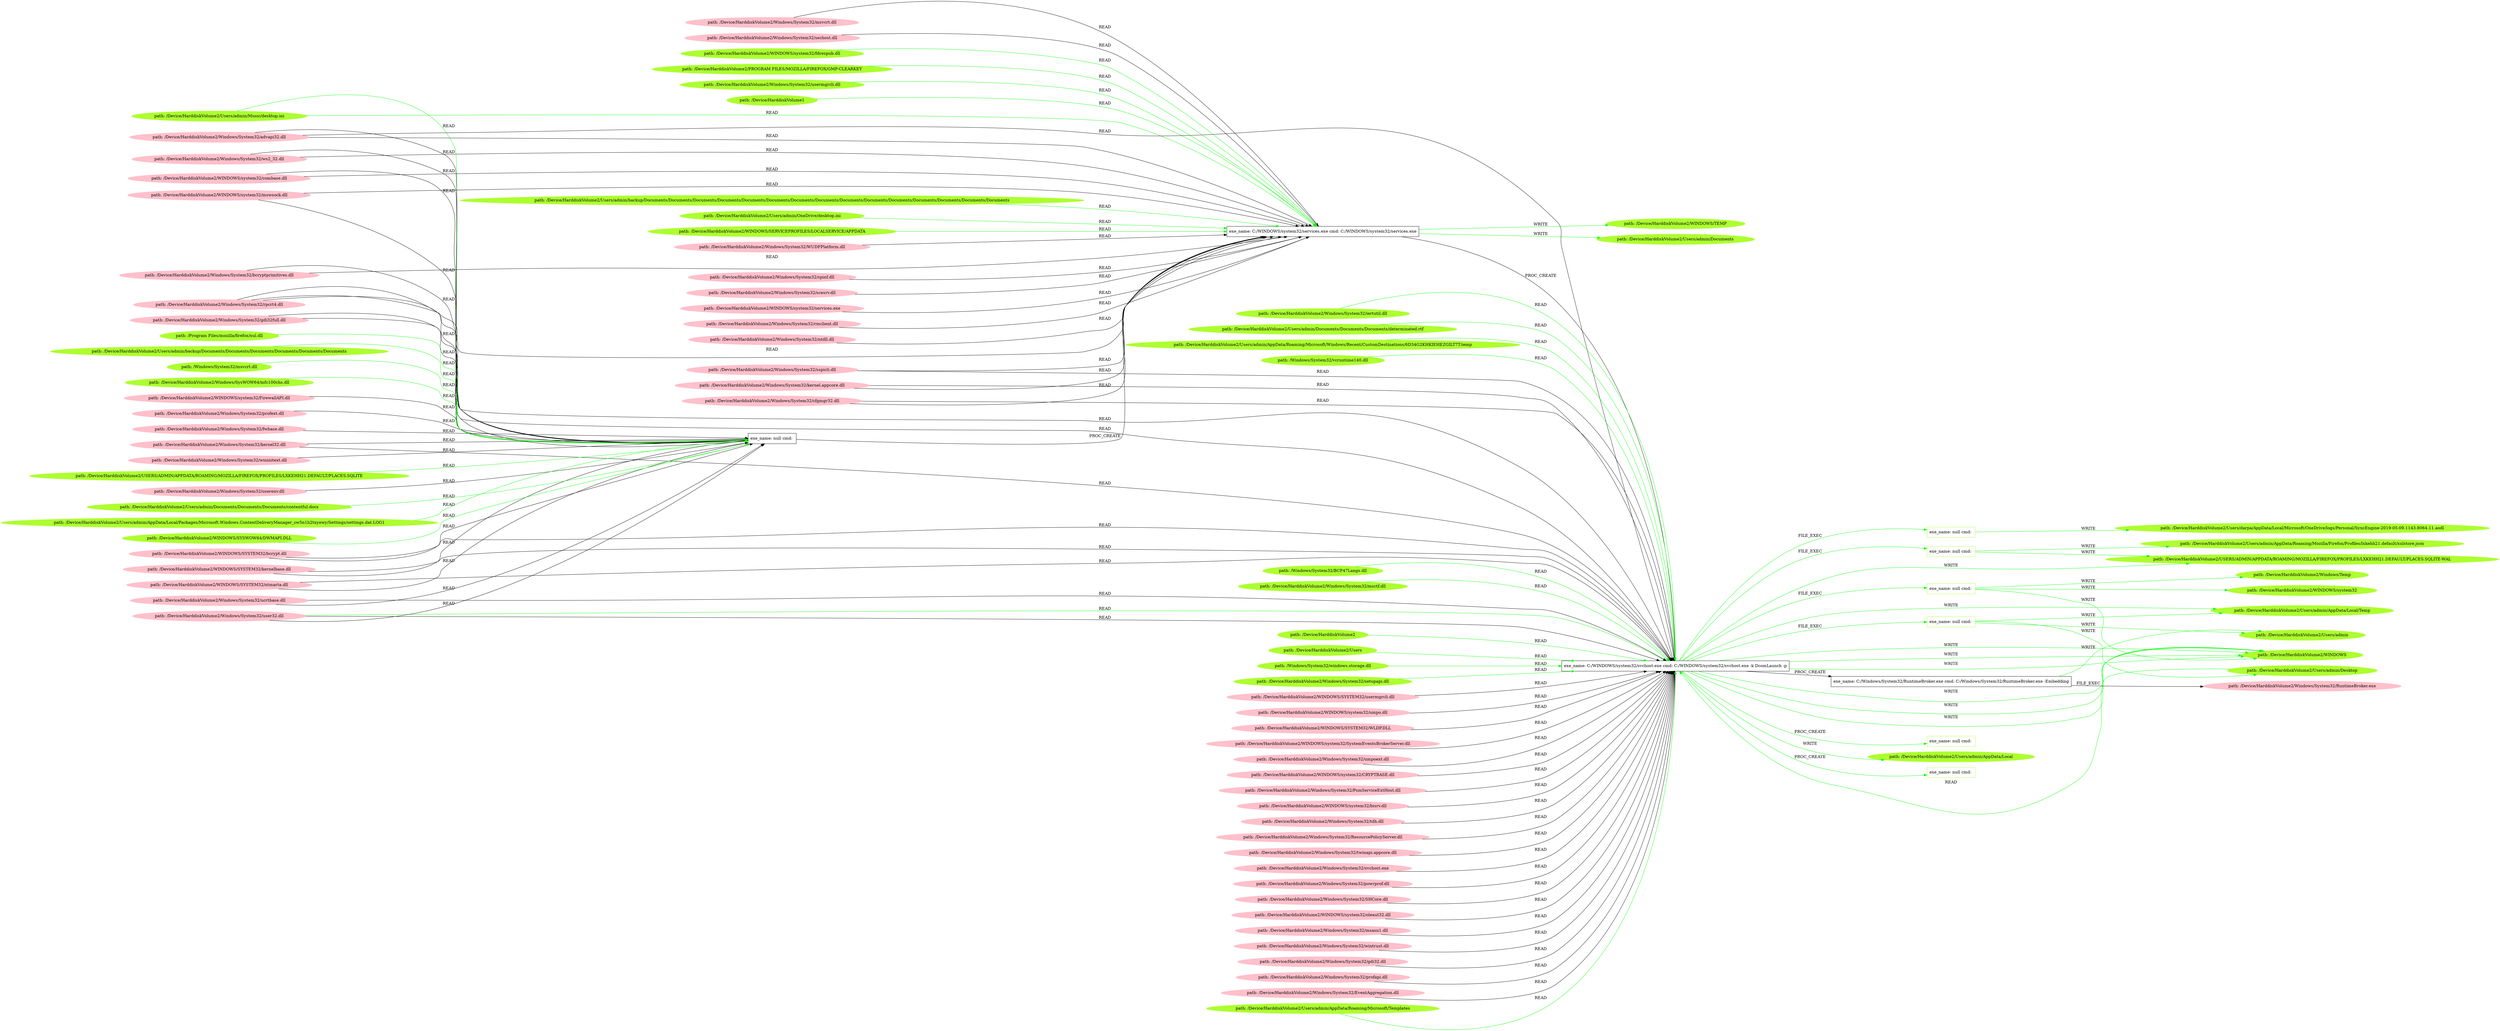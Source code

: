 digraph {
	rankdir=LR
	34 [label="exe_name: C:/WINDOWS/system32/svchost.exe cmd: C:/WINDOWS/system32/svchost.exe -k DcomLaunch -p" color=black shape=box style=solid]
	181 [label="exe_name: null cmd: " color=greenyellow shape=box style=solid]
	34 -> 181 [label=FILE_EXEC color=green]
	34 [label="exe_name: C:/WINDOWS/system32/svchost.exe cmd: C:/WINDOWS/system32/svchost.exe -k DcomLaunch -p" color=black shape=box style=solid]
	191 [label="exe_name: null cmd: " color=greenyellow shape=box style=solid]
	34 -> 191 [label=FILE_EXEC color=green]
	34 [label="exe_name: C:/WINDOWS/system32/svchost.exe cmd: C:/WINDOWS/system32/svchost.exe -k DcomLaunch -p" color=black shape=box style=solid]
	193 [label="exe_name: null cmd: " color=greenyellow shape=box style=solid]
	34 -> 193 [label=FILE_EXEC color=green]
	34 [label="exe_name: C:/WINDOWS/system32/svchost.exe cmd: C:/WINDOWS/system32/svchost.exe -k DcomLaunch -p" color=black shape=box style=solid]
	199 [label="exe_name: null cmd: " color=greenyellow shape=box style=solid]
	34 -> 199 [label=FILE_EXEC color=green]
	164 [label="path: /Device/HarddiskVolume1" color=greenyellow shape=oval style=filled]
	38 [label="exe_name: C:/WINDOWS/system32/services.exe cmd: C:/WINDOWS/system32/services.exe" color=black shape=box style=solid]
	164 -> 38 [label=READ color=green]
	185 [label="path: /Device/HarddiskVolume2" color=greenyellow shape=oval style=filled]
	34 [label="exe_name: C:/WINDOWS/system32/svchost.exe cmd: C:/WINDOWS/system32/svchost.exe -k DcomLaunch -p" color=black shape=box style=solid]
	185 -> 34 [label=READ color=green]
	177 [label="path: /Device/HarddiskVolume2/Users" color=greenyellow shape=oval style=filled]
	34 [label="exe_name: C:/WINDOWS/system32/svchost.exe cmd: C:/WINDOWS/system32/svchost.exe -k DcomLaunch -p" color=black shape=box style=solid]
	177 -> 34 [label=READ color=green]
	155 [label="path: /Device/HarddiskVolume2/Users/admin/backup/Documents/Documents/Documents/Documents/Documents/Documents" color=greenyellow shape=oval style=filled]
	39 [label="exe_name: null cmd: " color=black shape=box style=solid]
	155 -> 39 [label=READ color=green]
	168 [label="path: /Device/HarddiskVolume2/Users/admin/backup/Documents/Documents/Documents/Documents/Documents/Documents/Documents/Documents/Documents/Documents/Documents/Documents/Documents/Documents/Documents" color=greenyellow shape=oval style=filled]
	38 [label="exe_name: C:/WINDOWS/system32/services.exe cmd: C:/WINDOWS/system32/services.exe" color=black shape=box style=solid]
	168 -> 38 [label=READ color=green]
	103 [label="path: /Device/HarddiskVolume2/Windows/System32/user32.dll" color=pink shape=oval style=filled]
	34 [label="exe_name: C:/WINDOWS/system32/svchost.exe cmd: C:/WINDOWS/system32/svchost.exe -k DcomLaunch -p" color=black shape=box style=solid]
	103 -> 34 [label=READ color=green]
	172 [label="path: /Device/HarddiskVolume2/Users/admin/Desktop" color=greenyellow shape=oval style=filled]
	34 [label="exe_name: C:/WINDOWS/system32/svchost.exe cmd: C:/WINDOWS/system32/svchost.exe -k DcomLaunch -p" color=black shape=box style=solid]
	172 -> 34 [label=READ color=green]
	158 [label="path: /Device/HarddiskVolume2/Users/admin/Music/desktop.ini" color=greenyellow shape=oval style=filled]
	38 [label="exe_name: C:/WINDOWS/system32/services.exe cmd: C:/WINDOWS/system32/services.exe" color=black shape=box style=solid]
	158 -> 38 [label=READ color=green]
	158 [label="path: /Device/HarddiskVolume2/Users/admin/Music/desktop.ini" color=greenyellow shape=oval style=filled]
	39 [label="exe_name: null cmd: " color=black shape=box style=solid]
	158 -> 39 [label=READ color=green]
	176 [label="path: /Windows/System32/windows.storage.dll" color=greenyellow shape=oval style=filled]
	34 [label="exe_name: C:/WINDOWS/system32/svchost.exe cmd: C:/WINDOWS/system32/svchost.exe -k DcomLaunch -p" color=black shape=box style=solid]
	176 -> 34 [label=READ color=green]
	171 [label="path: /Device/HarddiskVolume2/Windows/System32/setupapi.dll" color=greenyellow shape=oval style=filled]
	34 [label="exe_name: C:/WINDOWS/system32/svchost.exe cmd: C:/WINDOWS/system32/svchost.exe -k DcomLaunch -p" color=black shape=box style=solid]
	171 -> 34 [label=READ color=green]
	163 [label="path: /Device/HarddiskVolume2/Users/admin/OneDrive/desktop.ini" color=greenyellow shape=oval style=filled]
	38 [label="exe_name: C:/WINDOWS/system32/services.exe cmd: C:/WINDOWS/system32/services.exe" color=black shape=box style=solid]
	163 -> 38 [label=READ color=green]
	160 [label="path: /Device/HarddiskVolume2/WINDOWS/SERVICEPROFILES/LOCALSERVICE/APPDATA" color=greenyellow shape=oval style=filled]
	38 [label="exe_name: C:/WINDOWS/system32/services.exe cmd: C:/WINDOWS/system32/services.exe" color=black shape=box style=solid]
	160 -> 38 [label=READ color=green]
	150 [label="path: /Device/HarddiskVolume2/Windows/SysWOW64/mfc100chs.dll" color=greenyellow shape=oval style=filled]
	39 [label="exe_name: null cmd: " color=black shape=box style=solid]
	150 -> 39 [label=READ color=green]
	51 [label="path: /Device/HarddiskVolume2/WINDOWS/system32/FirewallAPI.dll" color=pink shape=oval style=filled]
	39 [label="exe_name: null cmd: " color=black shape=box style=solid]
	51 -> 39 [label=READ color=black]
	53 [label="path: /Device/HarddiskVolume2/Windows/System32/profext.dll" color=pink shape=oval style=filled]
	39 [label="exe_name: null cmd: " color=black shape=box style=solid]
	53 -> 39 [label=READ color=black]
	6 [label="path: /Device/HarddiskVolume2/Windows/System32/fwbase.dll" color=pink shape=oval style=filled]
	39 [label="exe_name: null cmd: " color=black shape=box style=solid]
	6 -> 39 [label=READ color=black]
	7 [label="path: /Device/HarddiskVolume2/Windows/System32/wininitext.dll" color=pink shape=oval style=filled]
	39 [label="exe_name: null cmd: " color=black shape=box style=solid]
	7 -> 39 [label=READ color=black]
	88 [label="path: /Device/HarddiskVolume2/Windows/System32/ws2_32.dll" color=pink shape=oval style=filled]
	39 [label="exe_name: null cmd: " color=black shape=box style=solid]
	88 -> 39 [label=READ color=black]
	97 [label="path: /Device/HarddiskVolume2/WINDOWS/SYSTEM32/bcrypt.dll" color=pink shape=oval style=filled]
	39 [label="exe_name: null cmd: " color=black shape=box style=solid]
	97 -> 39 [label=READ color=black]
	101 [label="path: /Device/HarddiskVolume2/Windows/System32/gdi32full.dll" color=pink shape=oval style=filled]
	39 [label="exe_name: null cmd: " color=black shape=box style=solid]
	101 -> 39 [label=READ color=black]
	103 [label="path: /Device/HarddiskVolume2/Windows/System32/user32.dll" color=pink shape=oval style=filled]
	39 [label="exe_name: null cmd: " color=black shape=box style=solid]
	103 -> 39 [label=READ color=black]
	105 [label="path: /Device/HarddiskVolume2/Windows/System32/userenv.dll" color=pink shape=oval style=filled]
	39 [label="exe_name: null cmd: " color=black shape=box style=solid]
	105 -> 39 [label=READ color=black]
	107 [label="path: /Device/HarddiskVolume2/Windows/System32/kernel32.dll" color=pink shape=oval style=filled]
	39 [label="exe_name: null cmd: " color=black shape=box style=solid]
	107 -> 39 [label=READ color=black]
	116 [label="path: /Device/HarddiskVolume2/WINDOWS/system32/combase.dll" color=pink shape=oval style=filled]
	39 [label="exe_name: null cmd: " color=black shape=box style=solid]
	116 -> 39 [label=READ color=black]
	119 [label="path: /Device/HarddiskVolume2/WINDOWS/system32/mswsock.dll" color=pink shape=oval style=filled]
	39 [label="exe_name: null cmd: " color=black shape=box style=solid]
	119 -> 39 [label=READ color=black]
	121 [label="path: /Device/HarddiskVolume2/WINDOWS/SYSTEM32/kernelbase.dll" color=pink shape=oval style=filled]
	39 [label="exe_name: null cmd: " color=black shape=box style=solid]
	121 -> 39 [label=READ color=black]
	128 [label="path: /Device/HarddiskVolume2/WINDOWS/SYSTEM32/ntmarta.dll" color=pink shape=oval style=filled]
	39 [label="exe_name: null cmd: " color=black shape=box style=solid]
	128 -> 39 [label=READ color=black]
	130 [label="path: /Device/HarddiskVolume2/Windows/System32/rpcrt4.dll" color=pink shape=oval style=filled]
	39 [label="exe_name: null cmd: " color=black shape=box style=solid]
	130 -> 39 [label=READ color=black]
	133 [label="path: /Device/HarddiskVolume2/Windows/System32/ucrtbase.dll" color=pink shape=oval style=filled]
	39 [label="exe_name: null cmd: " color=black shape=box style=solid]
	133 -> 39 [label=READ color=black]
	140 [label="path: /Device/HarddiskVolume2/Windows/System32/bcryptprimitives.dll" color=pink shape=oval style=filled]
	39 [label="exe_name: null cmd: " color=black shape=box style=solid]
	140 -> 39 [label=READ color=black]
	146 [label="path: /Device/HarddiskVolume2/Windows/System32/advapi32.dll" color=pink shape=oval style=filled]
	39 [label="exe_name: null cmd: " color=black shape=box style=solid]
	146 -> 39 [label=READ color=black]
	39 [label="exe_name: null cmd: " color=black shape=box style=solid]
	38 [label="exe_name: C:/WINDOWS/system32/services.exe cmd: C:/WINDOWS/system32/services.exe" color=black shape=box style=solid]
	39 -> 38 [label=PROC_CREATE color=black]
	66 [label="path: /Device/HarddiskVolume2/Windows/System32/WUDFPlatform.dll" color=pink shape=oval style=filled]
	38 [label="exe_name: C:/WINDOWS/system32/services.exe cmd: C:/WINDOWS/system32/services.exe" color=black shape=box style=solid]
	66 -> 38 [label=READ color=black]
	70 [label="path: /Device/HarddiskVolume2/Windows/System32/spinf.dll" color=pink shape=oval style=filled]
	38 [label="exe_name: C:/WINDOWS/system32/services.exe cmd: C:/WINDOWS/system32/services.exe" color=black shape=box style=solid]
	70 -> 38 [label=READ color=black]
	32 [label="path: /Device/HarddiskVolume2/Windows/System32/scesrv.dll" color=pink shape=oval style=filled]
	38 [label="exe_name: C:/WINDOWS/system32/services.exe cmd: C:/WINDOWS/system32/services.exe" color=black shape=box style=solid]
	32 -> 38 [label=READ color=black]
	86 [label="path: /Device/HarddiskVolume2/WINDOWS/system32/services.exe" color=pink shape=oval style=filled]
	38 [label="exe_name: C:/WINDOWS/system32/services.exe cmd: C:/WINDOWS/system32/services.exe" color=black shape=box style=solid]
	86 -> 38 [label=READ color=black]
	91 [label="path: /Device/HarddiskVolume2/Windows/System32/rmclient.dll" color=pink shape=oval style=filled]
	38 [label="exe_name: C:/WINDOWS/system32/services.exe cmd: C:/WINDOWS/system32/services.exe" color=black shape=box style=solid]
	91 -> 38 [label=READ color=black]
	119 [label="path: /Device/HarddiskVolume2/WINDOWS/system32/mswsock.dll" color=pink shape=oval style=filled]
	38 [label="exe_name: C:/WINDOWS/system32/services.exe cmd: C:/WINDOWS/system32/services.exe" color=black shape=box style=solid]
	119 -> 38 [label=READ color=black]
	143 [label="path: /Device/HarddiskVolume2/Windows/System32/sspicli.dll" color=pink shape=oval style=filled]
	38 [label="exe_name: C:/WINDOWS/system32/services.exe cmd: C:/WINDOWS/system32/services.exe" color=black shape=box style=solid]
	143 -> 38 [label=READ color=black]
	83 [label="path: /Device/HarddiskVolume2/Windows/System32/ntdll.dll" color=pink shape=oval style=filled]
	38 [label="exe_name: C:/WINDOWS/system32/services.exe cmd: C:/WINDOWS/system32/services.exe" color=black shape=box style=solid]
	83 -> 38 [label=READ color=black]
	88 [label="path: /Device/HarddiskVolume2/Windows/System32/ws2_32.dll" color=pink shape=oval style=filled]
	38 [label="exe_name: C:/WINDOWS/system32/services.exe cmd: C:/WINDOWS/system32/services.exe" color=black shape=box style=solid]
	88 -> 38 [label=READ color=black]
	95 [label="path: /Device/HarddiskVolume2/Windows/System32/msvcrt.dll" color=pink shape=oval style=filled]
	38 [label="exe_name: C:/WINDOWS/system32/services.exe cmd: C:/WINDOWS/system32/services.exe" color=black shape=box style=solid]
	95 -> 38 [label=READ color=black]
	99 [label="path: /Device/HarddiskVolume2/Windows/System32/kernel.appcore.dll" color=pink shape=oval style=filled]
	38 [label="exe_name: C:/WINDOWS/system32/services.exe cmd: C:/WINDOWS/system32/services.exe" color=black shape=box style=solid]
	99 -> 38 [label=READ color=black]
	111 [label="path: /Device/HarddiskVolume2/Windows/System32/sechost.dll" color=pink shape=oval style=filled]
	38 [label="exe_name: C:/WINDOWS/system32/services.exe cmd: C:/WINDOWS/system32/services.exe" color=black shape=box style=solid]
	111 -> 38 [label=READ color=black]
	116 [label="path: /Device/HarddiskVolume2/WINDOWS/system32/combase.dll" color=pink shape=oval style=filled]
	38 [label="exe_name: C:/WINDOWS/system32/services.exe cmd: C:/WINDOWS/system32/services.exe" color=black shape=box style=solid]
	116 -> 38 [label=READ color=black]
	130 [label="path: /Device/HarddiskVolume2/Windows/System32/rpcrt4.dll" color=pink shape=oval style=filled]
	38 [label="exe_name: C:/WINDOWS/system32/services.exe cmd: C:/WINDOWS/system32/services.exe" color=black shape=box style=solid]
	130 -> 38 [label=READ color=black]
	136 [label="path: /Device/HarddiskVolume2/Windows/System32/cfgmgr32.dll" color=pink shape=oval style=filled]
	38 [label="exe_name: C:/WINDOWS/system32/services.exe cmd: C:/WINDOWS/system32/services.exe" color=black shape=box style=solid]
	136 -> 38 [label=READ color=black]
	140 [label="path: /Device/HarddiskVolume2/Windows/System32/bcryptprimitives.dll" color=pink shape=oval style=filled]
	38 [label="exe_name: C:/WINDOWS/system32/services.exe cmd: C:/WINDOWS/system32/services.exe" color=black shape=box style=solid]
	140 -> 38 [label=READ color=black]
	146 [label="path: /Device/HarddiskVolume2/Windows/System32/advapi32.dll" color=pink shape=oval style=filled]
	38 [label="exe_name: C:/WINDOWS/system32/services.exe cmd: C:/WINDOWS/system32/services.exe" color=black shape=box style=solid]
	146 -> 38 [label=READ color=black]
	38 [label="exe_name: C:/WINDOWS/system32/services.exe cmd: C:/WINDOWS/system32/services.exe" color=black shape=box style=solid]
	34 [label="exe_name: C:/WINDOWS/system32/svchost.exe cmd: C:/WINDOWS/system32/svchost.exe -k DcomLaunch -p" color=black shape=box style=solid]
	38 -> 34 [label=PROC_CREATE color=black]
	44 [label="path: /Device/HarddiskVolume2/WINDOWS/SYSTEM32/usermgrcli.dll" color=pink shape=oval style=filled]
	34 [label="exe_name: C:/WINDOWS/system32/svchost.exe cmd: C:/WINDOWS/system32/svchost.exe -k DcomLaunch -p" color=black shape=box style=solid]
	44 -> 34 [label=READ color=black]
	46 [label="path: /Device/HarddiskVolume2/WINDOWS/system32/umpo.dll" color=pink shape=oval style=filled]
	34 [label="exe_name: C:/WINDOWS/system32/svchost.exe cmd: C:/WINDOWS/system32/svchost.exe -k DcomLaunch -p" color=black shape=box style=solid]
	46 -> 34 [label=READ color=black]
	58 [label="path: /Device/HarddiskVolume2/WINDOWS/SYSTEM32/WLDP.DLL" color=pink shape=oval style=filled]
	34 [label="exe_name: C:/WINDOWS/system32/svchost.exe cmd: C:/WINDOWS/system32/svchost.exe -k DcomLaunch -p" color=black shape=box style=solid]
	58 -> 34 [label=READ color=black]
	15 [label="path: /Device/HarddiskVolume2/WINDOWS/system32/SystemEventsBrokerServer.dll" color=pink shape=oval style=filled]
	34 [label="exe_name: C:/WINDOWS/system32/svchost.exe cmd: C:/WINDOWS/system32/svchost.exe -k DcomLaunch -p" color=black shape=box style=solid]
	15 -> 34 [label=READ color=black]
	62 [label="path: /Device/HarddiskVolume2/Windows/System32/umpoext.dll" color=pink shape=oval style=filled]
	34 [label="exe_name: C:/WINDOWS/system32/svchost.exe cmd: C:/WINDOWS/system32/svchost.exe -k DcomLaunch -p" color=black shape=box style=solid]
	62 -> 34 [label=READ color=black]
	63 [label="path: /Device/HarddiskVolume2/WINDOWS/system32/CRYPTBASE.dll" color=pink shape=oval style=filled]
	34 [label="exe_name: C:/WINDOWS/system32/svchost.exe cmd: C:/WINDOWS/system32/svchost.exe -k DcomLaunch -p" color=black shape=box style=solid]
	63 -> 34 [label=READ color=black]
	25 [label="path: /Device/HarddiskVolume2/Windows/System32/PsmServiceExtHost.dll" color=pink shape=oval style=filled]
	34 [label="exe_name: C:/WINDOWS/system32/svchost.exe cmd: C:/WINDOWS/system32/svchost.exe -k DcomLaunch -p" color=black shape=box style=solid]
	25 -> 34 [label=READ color=black]
	27 [label="path: /Device/HarddiskVolume2/WINDOWS/system32/bisrv.dll" color=pink shape=oval style=filled]
	34 [label="exe_name: C:/WINDOWS/system32/svchost.exe cmd: C:/WINDOWS/system32/svchost.exe -k DcomLaunch -p" color=black shape=box style=solid]
	27 -> 34 [label=READ color=black]
	74 [label="path: /Device/HarddiskVolume2/Windows/System32/tdh.dll" color=pink shape=oval style=filled]
	34 [label="exe_name: C:/WINDOWS/system32/svchost.exe cmd: C:/WINDOWS/system32/svchost.exe -k DcomLaunch -p" color=black shape=box style=solid]
	74 -> 34 [label=READ color=black]
	75 [label="path: /Device/HarddiskVolume2/Windows/System32/ResourcePolicyServer.dll" color=pink shape=oval style=filled]
	34 [label="exe_name: C:/WINDOWS/system32/svchost.exe cmd: C:/WINDOWS/system32/svchost.exe -k DcomLaunch -p" color=black shape=box style=solid]
	75 -> 34 [label=READ color=black]
	77 [label="path: /Device/HarddiskVolume2/Windows/System32/twinapi.appcore.dll" color=pink shape=oval style=filled]
	34 [label="exe_name: C:/WINDOWS/system32/svchost.exe cmd: C:/WINDOWS/system32/svchost.exe -k DcomLaunch -p" color=black shape=box style=solid]
	77 -> 34 [label=READ color=black]
	93 [label="path: /Device/HarddiskVolume2/Windows/System32/svchost.exe" color=pink shape=oval style=filled]
	34 [label="exe_name: C:/WINDOWS/system32/svchost.exe cmd: C:/WINDOWS/system32/svchost.exe -k DcomLaunch -p" color=black shape=box style=solid]
	93 -> 34 [label=READ color=black]
	97 [label="path: /Device/HarddiskVolume2/WINDOWS/SYSTEM32/bcrypt.dll" color=pink shape=oval style=filled]
	34 [label="exe_name: C:/WINDOWS/system32/svchost.exe cmd: C:/WINDOWS/system32/svchost.exe -k DcomLaunch -p" color=black shape=box style=solid]
	97 -> 34 [label=READ color=black]
	128 [label="path: /Device/HarddiskVolume2/WINDOWS/SYSTEM32/ntmarta.dll" color=pink shape=oval style=filled]
	34 [label="exe_name: C:/WINDOWS/system32/svchost.exe cmd: C:/WINDOWS/system32/svchost.exe -k DcomLaunch -p" color=black shape=box style=solid]
	128 -> 34 [label=READ color=black]
	10 [label="path: /Device/HarddiskVolume2/Windows/System32/powrprof.dll" color=pink shape=oval style=filled]
	34 [label="exe_name: C:/WINDOWS/system32/svchost.exe cmd: C:/WINDOWS/system32/svchost.exe -k DcomLaunch -p" color=black shape=box style=solid]
	10 -> 34 [label=READ color=black]
	16 [label="path: /Device/HarddiskVolume2/Windows/System32/SHCore.dll" color=pink shape=oval style=filled]
	34 [label="exe_name: C:/WINDOWS/system32/svchost.exe cmd: C:/WINDOWS/system32/svchost.exe -k DcomLaunch -p" color=black shape=box style=solid]
	16 -> 34 [label=READ color=black]
	20 [label="path: /Device/HarddiskVolume2/WINDOWS/system32/oleaut32.dll" color=pink shape=oval style=filled]
	34 [label="exe_name: C:/WINDOWS/system32/svchost.exe cmd: C:/WINDOWS/system32/svchost.exe -k DcomLaunch -p" color=black shape=box style=solid]
	20 -> 34 [label=READ color=black]
	23 [label="path: /Device/HarddiskVolume2/Windows/System32/msasn1.dll" color=pink shape=oval style=filled]
	34 [label="exe_name: C:/WINDOWS/system32/svchost.exe cmd: C:/WINDOWS/system32/svchost.exe -k DcomLaunch -p" color=black shape=box style=solid]
	23 -> 34 [label=READ color=black]
	35 [label="path: /Device/HarddiskVolume2/Windows/System32/wintrust.dll" color=pink shape=oval style=filled]
	34 [label="exe_name: C:/WINDOWS/system32/svchost.exe cmd: C:/WINDOWS/system32/svchost.exe -k DcomLaunch -p" color=black shape=box style=solid]
	35 -> 34 [label=READ color=black]
	79 [label="path: /Device/HarddiskVolume2/Windows/System32/gdi32.dll" color=pink shape=oval style=filled]
	34 [label="exe_name: C:/WINDOWS/system32/svchost.exe cmd: C:/WINDOWS/system32/svchost.exe -k DcomLaunch -p" color=black shape=box style=solid]
	79 -> 34 [label=READ color=black]
	99 [label="path: /Device/HarddiskVolume2/Windows/System32/kernel.appcore.dll" color=pink shape=oval style=filled]
	34 [label="exe_name: C:/WINDOWS/system32/svchost.exe cmd: C:/WINDOWS/system32/svchost.exe -k DcomLaunch -p" color=black shape=box style=solid]
	99 -> 34 [label=READ color=black]
	101 [label="path: /Device/HarddiskVolume2/Windows/System32/gdi32full.dll" color=pink shape=oval style=filled]
	34 [label="exe_name: C:/WINDOWS/system32/svchost.exe cmd: C:/WINDOWS/system32/svchost.exe -k DcomLaunch -p" color=black shape=box style=solid]
	101 -> 34 [label=READ color=black]
	103 [label="path: /Device/HarddiskVolume2/Windows/System32/user32.dll" color=pink shape=oval style=filled]
	34 [label="exe_name: C:/WINDOWS/system32/svchost.exe cmd: C:/WINDOWS/system32/svchost.exe -k DcomLaunch -p" color=black shape=box style=solid]
	103 -> 34 [label=READ color=black]
	107 [label="path: /Device/HarddiskVolume2/Windows/System32/kernel32.dll" color=pink shape=oval style=filled]
	34 [label="exe_name: C:/WINDOWS/system32/svchost.exe cmd: C:/WINDOWS/system32/svchost.exe -k DcomLaunch -p" color=black shape=box style=solid]
	107 -> 34 [label=READ color=black]
	113 [label="path: /Device/HarddiskVolume2/Windows/System32/profapi.dll" color=pink shape=oval style=filled]
	34 [label="exe_name: C:/WINDOWS/system32/svchost.exe cmd: C:/WINDOWS/system32/svchost.exe -k DcomLaunch -p" color=black shape=box style=solid]
	113 -> 34 [label=READ color=black]
	121 [label="path: /Device/HarddiskVolume2/WINDOWS/SYSTEM32/kernelbase.dll" color=pink shape=oval style=filled]
	34 [label="exe_name: C:/WINDOWS/system32/svchost.exe cmd: C:/WINDOWS/system32/svchost.exe -k DcomLaunch -p" color=black shape=box style=solid]
	121 -> 34 [label=READ color=black]
	124 [label="path: /Device/HarddiskVolume2/Windows/System32/EventAggregation.dll" color=pink shape=oval style=filled]
	34 [label="exe_name: C:/WINDOWS/system32/svchost.exe cmd: C:/WINDOWS/system32/svchost.exe -k DcomLaunch -p" color=black shape=box style=solid]
	124 -> 34 [label=READ color=black]
	130 [label="path: /Device/HarddiskVolume2/Windows/System32/rpcrt4.dll" color=pink shape=oval style=filled]
	34 [label="exe_name: C:/WINDOWS/system32/svchost.exe cmd: C:/WINDOWS/system32/svchost.exe -k DcomLaunch -p" color=black shape=box style=solid]
	130 -> 34 [label=READ color=black]
	133 [label="path: /Device/HarddiskVolume2/Windows/System32/ucrtbase.dll" color=pink shape=oval style=filled]
	34 [label="exe_name: C:/WINDOWS/system32/svchost.exe cmd: C:/WINDOWS/system32/svchost.exe -k DcomLaunch -p" color=black shape=box style=solid]
	133 -> 34 [label=READ color=black]
	136 [label="path: /Device/HarddiskVolume2/Windows/System32/cfgmgr32.dll" color=pink shape=oval style=filled]
	34 [label="exe_name: C:/WINDOWS/system32/svchost.exe cmd: C:/WINDOWS/system32/svchost.exe -k DcomLaunch -p" color=black shape=box style=solid]
	136 -> 34 [label=READ color=black]
	143 [label="path: /Device/HarddiskVolume2/Windows/System32/sspicli.dll" color=pink shape=oval style=filled]
	34 [label="exe_name: C:/WINDOWS/system32/svchost.exe cmd: C:/WINDOWS/system32/svchost.exe -k DcomLaunch -p" color=black shape=box style=solid]
	143 -> 34 [label=READ color=black]
	146 [label="path: /Device/HarddiskVolume2/Windows/System32/advapi32.dll" color=pink shape=oval style=filled]
	34 [label="exe_name: C:/WINDOWS/system32/svchost.exe cmd: C:/WINDOWS/system32/svchost.exe -k DcomLaunch -p" color=black shape=box style=solid]
	146 -> 34 [label=READ color=black]
	161 [label="path: /Device/HarddiskVolume2/WINDOWS/system32/fdrespub.dll" color=greenyellow shape=oval style=filled]
	38 [label="exe_name: C:/WINDOWS/system32/services.exe cmd: C:/WINDOWS/system32/services.exe" color=black shape=box style=solid]
	161 -> 38 [label=READ color=green]
	151 [label="path: /Device/HarddiskVolume2/Users/admin/Documents/Documents/Documents/contentful.docx" color=greenyellow shape=oval style=filled]
	39 [label="exe_name: null cmd: " color=black shape=box style=solid]
	151 -> 39 [label=READ color=green]
	188 [label="path: /Device/HarddiskVolume2/Users/admin/AppData/Roaming/Microsoft/Templates" color=greenyellow shape=oval style=filled]
	34 [label="exe_name: C:/WINDOWS/system32/svchost.exe cmd: C:/WINDOWS/system32/svchost.exe -k DcomLaunch -p" color=black shape=box style=solid]
	188 -> 34 [label=READ color=green]
	34 [label="exe_name: C:/WINDOWS/system32/svchost.exe cmd: C:/WINDOWS/system32/svchost.exe -k DcomLaunch -p" color=black shape=box style=solid]
	174 [label="path: /Device/HarddiskVolume2/WINDOWS" color=greenyellow shape=oval style=filled]
	34 -> 174 [label=WRITE color=green]
	162 [label="path: /Device/HarddiskVolume2/PROGRAM FILES/MOZILLA/FIREFOX/GMP-CLEARKEY" color=greenyellow shape=oval style=filled]
	38 [label="exe_name: C:/WINDOWS/system32/services.exe cmd: C:/WINDOWS/system32/services.exe" color=black shape=box style=solid]
	162 -> 38 [label=READ color=green]
	34 [label="exe_name: C:/WINDOWS/system32/svchost.exe cmd: C:/WINDOWS/system32/svchost.exe -k DcomLaunch -p" color=black shape=box style=solid]
	174 [label="path: /Device/HarddiskVolume2/WINDOWS" color=greenyellow shape=oval style=filled]
	34 -> 174 [label=WRITE color=green]
	173 [label="path: /Device/HarddiskVolume2/Windows/System32/iertutil.dll" color=greenyellow shape=oval style=filled]
	34 [label="exe_name: C:/WINDOWS/system32/svchost.exe cmd: C:/WINDOWS/system32/svchost.exe -k DcomLaunch -p" color=black shape=box style=solid]
	173 -> 34 [label=READ color=green]
	38 [label="exe_name: C:/WINDOWS/system32/services.exe cmd: C:/WINDOWS/system32/services.exe" color=black shape=box style=solid]
	159 [label="path: /Device/HarddiskVolume2/Users/admin/Documents" color=greenyellow shape=oval style=filled]
	38 -> 159 [label=WRITE color=green]
	34 [label="exe_name: C:/WINDOWS/system32/svchost.exe cmd: C:/WINDOWS/system32/svchost.exe -k DcomLaunch -p" color=black shape=box style=solid]
	0 [label="exe_name: C:/Windows/System32/RuntimeBroker.exe cmd: C:/Windows/System32/RuntimeBroker.exe -Embedding" color=black shape=box style=solid]
	34 -> 0 [label=PROC_CREATE color=black]
	0 [label="exe_name: C:/Windows/System32/RuntimeBroker.exe cmd: C:/Windows/System32/RuntimeBroker.exe -Embedding" color=black shape=box style=solid]
	36 [label="path: /Device/HarddiskVolume2/Windows/System32/RuntimeBroker.exe" color=pink shape=oval style=filled]
	0 -> 36 [label=FILE_EXEC color=black]
	170 [label="path: /Device/HarddiskVolume2/Users/admin/Documents/Documents/Documents/determinated.rtf" color=greenyellow shape=oval style=filled]
	34 [label="exe_name: C:/WINDOWS/system32/svchost.exe cmd: C:/WINDOWS/system32/svchost.exe -k DcomLaunch -p" color=black shape=box style=solid]
	170 -> 34 [label=READ color=green]
	34 [label="exe_name: C:/WINDOWS/system32/svchost.exe cmd: C:/WINDOWS/system32/svchost.exe -k DcomLaunch -p" color=black shape=box style=solid]
	180 [label="path: /Device/HarddiskVolume2/Users/admin/AppData/Local/Temp" color=greenyellow shape=oval style=filled]
	34 -> 180 [label=WRITE color=green]
	38 [label="exe_name: C:/WINDOWS/system32/services.exe cmd: C:/WINDOWS/system32/services.exe" color=black shape=box style=solid]
	165 [label="path: /Device/HarddiskVolume2/WINDOWS/TEMP" color=greenyellow shape=oval style=filled]
	38 -> 165 [label=WRITE color=green]
	191 [label="exe_name: null cmd: " color=greenyellow shape=box style=solid]
	192 [label="path: /Device/HarddiskVolume2/Users/darpa/AppData/Local/Microsoft/OneDrive/logs/Personal/SyncEngine-2019-05-09.1143.8064.11.aodl" color=greenyellow shape=oval style=filled]
	191 -> 192 [label=WRITE color=green]
	154 [label="path: /Device/HarddiskVolume2/Users/admin/AppData/Local/Packages/Microsoft.Windows.ContentDeliveryManager_cw5n1h2txyewy/Settings/settings.dat.LOG1" color=greenyellow shape=oval style=filled]
	39 [label="exe_name: null cmd: " color=black shape=box style=solid]
	154 -> 39 [label=READ color=green]
	187 [label="path: /Device/HarddiskVolume2/Users/admin/AppData/Roaming/Microsoft/Windows/Recent/CustomDestinations/6D34G2KHKIEHEZGILT7T.temp" color=greenyellow shape=oval style=filled]
	34 [label="exe_name: C:/WINDOWS/system32/svchost.exe cmd: C:/WINDOWS/system32/svchost.exe -k DcomLaunch -p" color=black shape=box style=solid]
	187 -> 34 [label=READ color=green]
	152 [label="path: /Device/HarddiskVolume2/WINDOWS/SYSWOW64/DWMAPI.DLL" color=greenyellow shape=oval style=filled]
	39 [label="exe_name: null cmd: " color=black shape=box style=solid]
	152 -> 39 [label=READ color=green]
	181 [label="exe_name: null cmd: " color=greenyellow shape=box style=solid]
	182 [label="path: /Device/HarddiskVolume2/USERS/ADMIN/APPDATA/ROAMING/MOZILLA/FIREFOX/PROFILES/LXKEHH21.DEFAULT/PLACES.SQLITE-WAL" color=greenyellow shape=oval style=filled]
	181 -> 182 [label=WRITE color=green]
	181 [label="exe_name: null cmd: " color=greenyellow shape=box style=solid]
	183 [label="path: /Device/HarddiskVolume2/Users/admin/AppData/Roaming/Mozilla/Firefox/Profiles/lxkehh21.default/xulstore.json" color=greenyellow shape=oval style=filled]
	181 -> 183 [label=WRITE color=green]
	0 [label="exe_name: C:/Windows/System32/RuntimeBroker.exe cmd: C:/Windows/System32/RuntimeBroker.exe -Embedding" color=black shape=box style=solid]
	195 [label="path: /Device/HarddiskVolume2/Users/admin" color=greenyellow shape=oval style=filled]
	0 -> 195 [label=WRITE color=green]
	157 [label="path: /Program Files/mozilla/firefox/xul.dll" color=greenyellow shape=oval style=filled]
	39 [label="exe_name: null cmd: " color=black shape=box style=solid]
	157 -> 39 [label=READ color=green]
	34 [label="exe_name: C:/WINDOWS/system32/svchost.exe cmd: C:/WINDOWS/system32/svchost.exe -k DcomLaunch -p" color=black shape=box style=solid]
	174 [label="path: /Device/HarddiskVolume2/WINDOWS" color=greenyellow shape=oval style=filled]
	34 -> 174 [label=WRITE color=green]
	34 [label="exe_name: C:/WINDOWS/system32/svchost.exe cmd: C:/WINDOWS/system32/svchost.exe -k DcomLaunch -p" color=black shape=box style=solid]
	174 [label="path: /Device/HarddiskVolume2/WINDOWS" color=greenyellow shape=oval style=filled]
	34 -> 174 [label=WRITE color=green]
	34 [label="exe_name: C:/WINDOWS/system32/svchost.exe cmd: C:/WINDOWS/system32/svchost.exe -k DcomLaunch -p" color=black shape=box style=solid]
	182 [label="path: /Device/HarddiskVolume2/USERS/ADMIN/APPDATA/ROAMING/MOZILLA/FIREFOX/PROFILES/LXKEHH21.DEFAULT/PLACES.SQLITE-WAL" color=greenyellow shape=oval style=filled]
	34 -> 182 [label=WRITE color=green]
	205 [label="path: /Windows/System32/vcruntime140.dll" color=greenyellow shape=oval style=filled]
	34 [label="exe_name: C:/WINDOWS/system32/svchost.exe cmd: C:/WINDOWS/system32/svchost.exe -k DcomLaunch -p" color=black shape=box style=solid]
	205 -> 34 [label=READ color=green]
	34 [label="exe_name: C:/WINDOWS/system32/svchost.exe cmd: C:/WINDOWS/system32/svchost.exe -k DcomLaunch -p" color=black shape=box style=solid]
	169 [label="exe_name: null cmd: " color=greenyellow shape=box style=solid]
	34 -> 169 [label=PROC_CREATE color=green]
	34 [label="exe_name: C:/WINDOWS/system32/svchost.exe cmd: C:/WINDOWS/system32/svchost.exe -k DcomLaunch -p" color=black shape=box style=solid]
	174 [label="path: /Device/HarddiskVolume2/WINDOWS" color=greenyellow shape=oval style=filled]
	34 -> 174 [label=WRITE color=green]
	167 [label="path: /Device/HarddiskVolume2/Windows/System32/usermgrcli.dll" color=greenyellow shape=oval style=filled]
	38 [label="exe_name: C:/WINDOWS/system32/services.exe cmd: C:/WINDOWS/system32/services.exe" color=black shape=box style=solid]
	167 -> 38 [label=READ color=green]
	199 [label="exe_name: null cmd: " color=greenyellow shape=box style=solid]
	200 [label="path: /Device/HarddiskVolume2/Windows/Temp" color=greenyellow shape=oval style=filled]
	199 -> 200 [label=WRITE color=green]
	199 [label="exe_name: null cmd: " color=greenyellow shape=box style=solid]
	174 [label="path: /Device/HarddiskVolume2/WINDOWS" color=greenyellow shape=oval style=filled]
	199 -> 174 [label=WRITE color=green]
	199 [label="exe_name: null cmd: " color=greenyellow shape=box style=solid]
	202 [label="path: /Device/HarddiskVolume2/WINDOWS/system32" color=greenyellow shape=oval style=filled]
	199 -> 202 [label=WRITE color=green]
	156 [label="path: /Windows/System32/msvcrt.dll" color=greenyellow shape=oval style=filled]
	39 [label="exe_name: null cmd: " color=black shape=box style=solid]
	156 -> 39 [label=READ color=green]
	186 [label="path: /Windows/System32/BCP47Langs.dll" color=greenyellow shape=oval style=filled]
	34 [label="exe_name: C:/WINDOWS/system32/svchost.exe cmd: C:/WINDOWS/system32/svchost.exe -k DcomLaunch -p" color=black shape=box style=solid]
	186 -> 34 [label=READ color=green]
	34 [label="exe_name: C:/WINDOWS/system32/svchost.exe cmd: C:/WINDOWS/system32/svchost.exe -k DcomLaunch -p" color=black shape=box style=solid]
	198 [label="path: /Device/HarddiskVolume2/Users/admin/AppData/Local" color=greenyellow shape=oval style=filled]
	34 -> 198 [label=WRITE color=green]
	175 [label="path: /Device/HarddiskVolume2/Windows/System32/msctf.dll" color=greenyellow shape=oval style=filled]
	34 [label="exe_name: C:/WINDOWS/system32/svchost.exe cmd: C:/WINDOWS/system32/svchost.exe -k DcomLaunch -p" color=black shape=box style=solid]
	175 -> 34 [label=READ color=green]
	34 [label="exe_name: C:/WINDOWS/system32/svchost.exe cmd: C:/WINDOWS/system32/svchost.exe -k DcomLaunch -p" color=black shape=box style=solid]
	190 [label="exe_name: null cmd: " color=greenyellow shape=box style=solid]
	34 -> 190 [label=PROC_CREATE color=green]
	193 [label="exe_name: null cmd: " color=greenyellow shape=box style=solid]
	195 [label="path: /Device/HarddiskVolume2/Users/admin" color=greenyellow shape=oval style=filled]
	193 -> 195 [label=WRITE color=green]
	193 [label="exe_name: null cmd: " color=greenyellow shape=box style=solid]
	180 [label="path: /Device/HarddiskVolume2/Users/admin/AppData/Local/Temp" color=greenyellow shape=oval style=filled]
	193 -> 180 [label=WRITE color=green]
	193 [label="exe_name: null cmd: " color=greenyellow shape=box style=solid]
	172 [label="path: /Device/HarddiskVolume2/Users/admin/Desktop" color=greenyellow shape=oval style=filled]
	193 -> 172 [label=WRITE color=green]
	153 [label="path: /Device/HarddiskVolume2/USERS/ADMIN/APPDATA/ROAMING/MOZILLA/FIREFOX/PROFILES/LXKEHH21.DEFAULT/PLACES.SQLITE" color=greenyellow shape=oval style=filled]
	39 [label="exe_name: null cmd: " color=black shape=box style=solid]
	153 -> 39 [label=READ color=green]
	34 [label="exe_name: C:/WINDOWS/system32/svchost.exe cmd: C:/WINDOWS/system32/svchost.exe -k DcomLaunch -p" color=black shape=box style=solid]
	174 [label="path: /Device/HarddiskVolume2/WINDOWS" color=greenyellow shape=oval style=filled]
	34 -> 174 [label=WRITE color=green]
}

